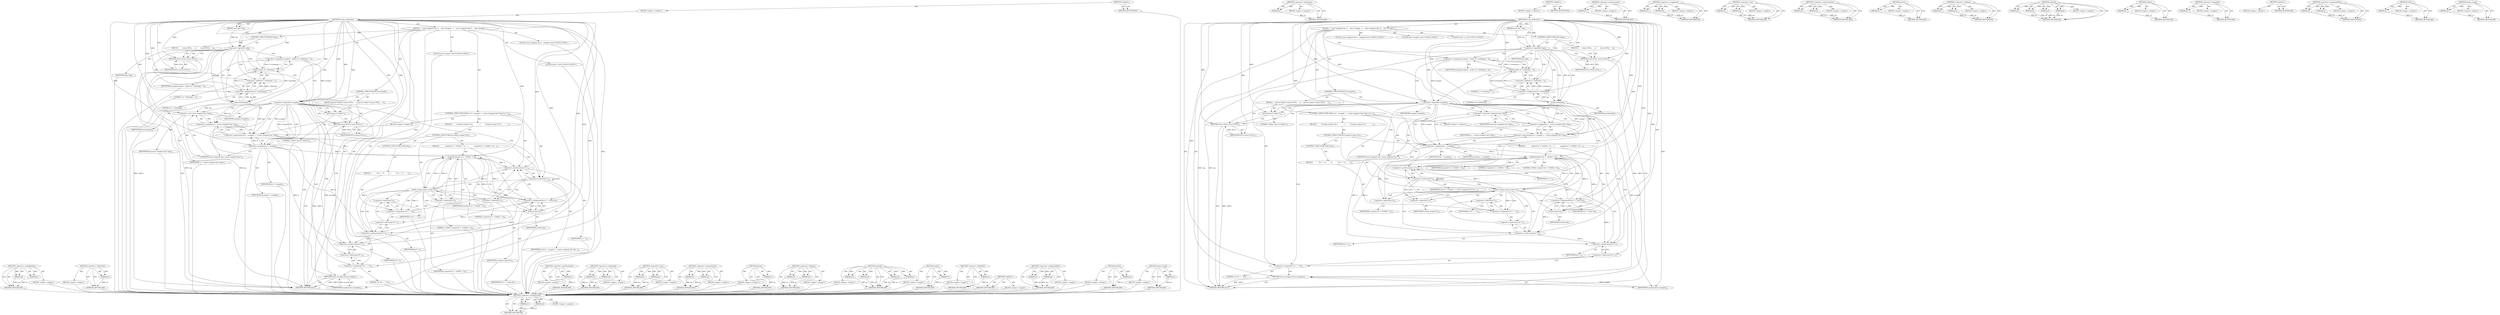 digraph "needs_escape" {
vulnerable_126 [label=<(METHOD,&lt;operator&gt;.multiplication)>];
vulnerable_127 [label=<(PARAM,p1)>];
vulnerable_128 [label=<(PARAM,p2)>];
vulnerable_129 [label=<(BLOCK,&lt;empty&gt;,&lt;empty&gt;)>];
vulnerable_130 [label=<(METHOD_RETURN,ANY)>];
vulnerable_149 [label=<(METHOD,&lt;operator&gt;.indirection)>];
vulnerable_150 [label=<(PARAM,p1)>];
vulnerable_151 [label=<(BLOCK,&lt;empty&gt;,&lt;empty&gt;)>];
vulnerable_152 [label=<(METHOD_RETURN,ANY)>];
vulnerable_6 [label=<(METHOD,&lt;global&gt;)<SUB>1</SUB>>];
vulnerable_7 [label=<(BLOCK,&lt;empty&gt;,&lt;empty&gt;)<SUB>1</SUB>>];
vulnerable_8 [label=<(METHOD,escape_pathname)<SUB>1</SUB>>];
vulnerable_9 [label=<(PARAM,const char *inp)<SUB>1</SUB>>];
vulnerable_10 [label=<(BLOCK,{
    const unsigned char *s;
    char *escaped...,{
    const unsigned char *s;
    char *escaped...)<SUB>2</SUB>>];
vulnerable_11 [label="<(LOCAL,const unsigned char* s: unsigned char*)<SUB>3</SUB>>"];
vulnerable_12 [label="<(LOCAL,char* escaped: char*)<SUB>4</SUB>>"];
vulnerable_13 [label="<(LOCAL,char* d: char*)<SUB>4</SUB>>"];
vulnerable_14 [label=<(CONTROL_STRUCTURE,IF,if (!inp))<SUB>6</SUB>>];
vulnerable_15 [label=<(&lt;operator&gt;.logicalNot,!inp)<SUB>6</SUB>>];
vulnerable_16 [label=<(IDENTIFIER,inp,!inp)<SUB>6</SUB>>];
vulnerable_17 [label=<(BLOCK,{
        return NULL;
     },{
        return NULL;
     })<SUB>6</SUB>>];
vulnerable_18 [label=<(RETURN,return NULL;,return NULL;)<SUB>7</SUB>>];
vulnerable_19 [label=<(IDENTIFIER,NULL,return NULL;)<SUB>7</SUB>>];
vulnerable_20 [label=<(&lt;operator&gt;.assignment,escaped = malloc (4 * strlen(inp) + 1))<SUB>9</SUB>>];
vulnerable_21 [label=<(IDENTIFIER,escaped,escaped = malloc (4 * strlen(inp) + 1))<SUB>9</SUB>>];
vulnerable_22 [label=<(malloc,malloc (4 * strlen(inp) + 1))<SUB>9</SUB>>];
vulnerable_23 [label=<(&lt;operator&gt;.addition,4 * strlen(inp) + 1)<SUB>9</SUB>>];
vulnerable_24 [label=<(&lt;operator&gt;.multiplication,4 * strlen(inp))<SUB>9</SUB>>];
vulnerable_25 [label=<(LITERAL,4,4 * strlen(inp))<SUB>9</SUB>>];
vulnerable_26 [label=<(strlen,strlen(inp))<SUB>9</SUB>>];
vulnerable_27 [label=<(IDENTIFIER,inp,strlen(inp))<SUB>9</SUB>>];
vulnerable_28 [label=<(LITERAL,1,4 * strlen(inp) + 1)<SUB>9</SUB>>];
vulnerable_29 [label=<(CONTROL_STRUCTURE,IF,if (!escaped))<SUB>10</SUB>>];
vulnerable_30 [label=<(&lt;operator&gt;.logicalNot,!escaped)<SUB>10</SUB>>];
vulnerable_31 [label=<(IDENTIFIER,escaped,!escaped)<SUB>10</SUB>>];
vulnerable_32 [label=<(BLOCK,{
    	perror(&quot;malloc&quot;);
	return NULL;
     },{
    	perror(&quot;malloc&quot;);
	return NULL;
     })<SUB>10</SUB>>];
vulnerable_33 [label=<(perror,perror(&quot;malloc&quot;))<SUB>11</SUB>>];
vulnerable_34 [label=<(LITERAL,&quot;malloc&quot;,perror(&quot;malloc&quot;))<SUB>11</SUB>>];
vulnerable_35 [label=<(RETURN,return NULL;,return NULL;)<SUB>12</SUB>>];
vulnerable_36 [label=<(IDENTIFIER,NULL,return NULL;)<SUB>12</SUB>>];
vulnerable_37 [label=<(CONTROL_STRUCTURE,FOR,for (d = escaped, s = (const unsigned char *)inp;*s;s++))<SUB>14</SUB>>];
vulnerable_38 [label=<(BLOCK,&lt;empty&gt;,&lt;empty&gt;)<SUB>14</SUB>>];
vulnerable_39 [label=<(&lt;operator&gt;.expressionList,d = escaped, s = (const unsigned char *)inp)<SUB>14</SUB>>];
vulnerable_40 [label=<(&lt;operator&gt;.assignment,d = escaped)<SUB>14</SUB>>];
vulnerable_41 [label=<(IDENTIFIER,d,d = escaped)<SUB>14</SUB>>];
vulnerable_42 [label=<(IDENTIFIER,escaped,d = escaped)<SUB>14</SUB>>];
vulnerable_43 [label=<(&lt;operator&gt;.assignment,s = (const unsigned char *)inp)<SUB>14</SUB>>];
vulnerable_44 [label=<(IDENTIFIER,s,s = (const unsigned char *)inp)<SUB>14</SUB>>];
vulnerable_45 [label=<(&lt;operator&gt;.cast,(const unsigned char *)inp)<SUB>14</SUB>>];
vulnerable_46 [label=<(UNKNOWN,const unsigned char *,const unsigned char *)<SUB>14</SUB>>];
vulnerable_47 [label=<(IDENTIFIER,inp,(const unsigned char *)inp)<SUB>14</SUB>>];
vulnerable_48 [label=<(&lt;operator&gt;.indirection,*s)<SUB>14</SUB>>];
vulnerable_49 [label=<(IDENTIFIER,s,for (d = escaped, s = (const unsigned char *)in...)<SUB>14</SUB>>];
vulnerable_50 [label=<(&lt;operator&gt;.postIncrement,s++)<SUB>14</SUB>>];
vulnerable_51 [label=<(IDENTIFIER,s,s++)<SUB>14</SUB>>];
vulnerable_52 [label=<(BLOCK,{
         if (needs_escape (*s)) {
           ...,{
         if (needs_escape (*s)) {
           ...)<SUB>14</SUB>>];
vulnerable_53 [label=<(CONTROL_STRUCTURE,IF,if (needs_escape (*s)))<SUB>15</SUB>>];
vulnerable_54 [label=<(needs_escape,needs_escape (*s))<SUB>15</SUB>>];
vulnerable_55 [label=<(&lt;operator&gt;.indirection,*s)<SUB>15</SUB>>];
vulnerable_56 [label=<(IDENTIFIER,s,needs_escape (*s))<SUB>15</SUB>>];
vulnerable_57 [label=<(BLOCK,{
            snprintf (d, 5, &quot;\\x%02x&quot;, *s);
 ...,{
            snprintf (d, 5, &quot;\\x%02x&quot;, *s);
 ...)<SUB>15</SUB>>];
vulnerable_58 [label=<(snprintf,snprintf (d, 5, &quot;\\x%02x&quot;, *s))<SUB>16</SUB>>];
vulnerable_59 [label=<(IDENTIFIER,d,snprintf (d, 5, &quot;\\x%02x&quot;, *s))<SUB>16</SUB>>];
vulnerable_60 [label=<(LITERAL,5,snprintf (d, 5, &quot;\\x%02x&quot;, *s))<SUB>16</SUB>>];
vulnerable_61 [label=<(LITERAL,&quot;\\x%02x&quot;,snprintf (d, 5, &quot;\\x%02x&quot;, *s))<SUB>16</SUB>>];
vulnerable_62 [label=<(&lt;operator&gt;.indirection,*s)<SUB>16</SUB>>];
vulnerable_63 [label=<(IDENTIFIER,s,snprintf (d, 5, &quot;\\x%02x&quot;, *s))<SUB>16</SUB>>];
vulnerable_64 [label=<(&lt;operator&gt;.assignmentPlus,d += strlen (d))<SUB>17</SUB>>];
vulnerable_65 [label=<(IDENTIFIER,d,d += strlen (d))<SUB>17</SUB>>];
vulnerable_66 [label=<(strlen,strlen (d))<SUB>17</SUB>>];
vulnerable_67 [label=<(IDENTIFIER,d,strlen (d))<SUB>17</SUB>>];
vulnerable_68 [label=<(CONTROL_STRUCTURE,ELSE,else)<SUB>18</SUB>>];
vulnerable_69 [label=<(BLOCK,{
            *d++ = *s;
        },{
            *d++ = *s;
        })<SUB>18</SUB>>];
vulnerable_70 [label=<(&lt;operator&gt;.assignment,*d++ = *s)<SUB>19</SUB>>];
vulnerable_71 [label=<(&lt;operator&gt;.indirection,*d++)<SUB>19</SUB>>];
vulnerable_72 [label=<(&lt;operator&gt;.postIncrement,d++)<SUB>19</SUB>>];
vulnerable_73 [label=<(IDENTIFIER,d,d++)<SUB>19</SUB>>];
vulnerable_74 [label=<(&lt;operator&gt;.indirection,*s)<SUB>19</SUB>>];
vulnerable_75 [label=<(IDENTIFIER,s,*d++ = *s)<SUB>19</SUB>>];
vulnerable_76 [label=<(&lt;operator&gt;.assignment,*d++ = '\0')<SUB>22</SUB>>];
vulnerable_77 [label=<(&lt;operator&gt;.indirection,*d++)<SUB>22</SUB>>];
vulnerable_78 [label=<(&lt;operator&gt;.postIncrement,d++)<SUB>22</SUB>>];
vulnerable_79 [label=<(IDENTIFIER,d,d++)<SUB>22</SUB>>];
vulnerable_80 [label=<(LITERAL,'\0',*d++ = '\0')<SUB>22</SUB>>];
vulnerable_81 [label=<(RETURN,return escaped;,return escaped;)<SUB>23</SUB>>];
vulnerable_82 [label=<(IDENTIFIER,escaped,return escaped;)<SUB>23</SUB>>];
vulnerable_83 [label=<(METHOD_RETURN,char*)<SUB>1</SUB>>];
vulnerable_85 [label=<(METHOD_RETURN,ANY)<SUB>1</SUB>>];
vulnerable_153 [label=<(METHOD,&lt;operator&gt;.postIncrement)>];
vulnerable_154 [label=<(PARAM,p1)>];
vulnerable_155 [label=<(BLOCK,&lt;empty&gt;,&lt;empty&gt;)>];
vulnerable_156 [label=<(METHOD_RETURN,ANY)>];
vulnerable_112 [label=<(METHOD,&lt;operator&gt;.assignment)>];
vulnerable_113 [label=<(PARAM,p1)>];
vulnerable_114 [label=<(PARAM,p2)>];
vulnerable_115 [label=<(BLOCK,&lt;empty&gt;,&lt;empty&gt;)>];
vulnerable_116 [label=<(METHOD_RETURN,ANY)>];
vulnerable_144 [label=<(METHOD,&lt;operator&gt;.cast)>];
vulnerable_145 [label=<(PARAM,p1)>];
vulnerable_146 [label=<(PARAM,p2)>];
vulnerable_147 [label=<(BLOCK,&lt;empty&gt;,&lt;empty&gt;)>];
vulnerable_148 [label=<(METHOD_RETURN,ANY)>];
vulnerable_139 [label=<(METHOD,&lt;operator&gt;.expressionList)>];
vulnerable_140 [label=<(PARAM,p1)>];
vulnerable_141 [label=<(PARAM,p2)>];
vulnerable_142 [label=<(BLOCK,&lt;empty&gt;,&lt;empty&gt;)>];
vulnerable_143 [label=<(METHOD_RETURN,ANY)>];
vulnerable_135 [label=<(METHOD,perror)>];
vulnerable_136 [label=<(PARAM,p1)>];
vulnerable_137 [label=<(BLOCK,&lt;empty&gt;,&lt;empty&gt;)>];
vulnerable_138 [label=<(METHOD_RETURN,ANY)>];
vulnerable_121 [label=<(METHOD,&lt;operator&gt;.addition)>];
vulnerable_122 [label=<(PARAM,p1)>];
vulnerable_123 [label=<(PARAM,p2)>];
vulnerable_124 [label=<(BLOCK,&lt;empty&gt;,&lt;empty&gt;)>];
vulnerable_125 [label=<(METHOD_RETURN,ANY)>];
vulnerable_161 [label=<(METHOD,snprintf)>];
vulnerable_162 [label=<(PARAM,p1)>];
vulnerable_163 [label=<(PARAM,p2)>];
vulnerable_164 [label=<(PARAM,p3)>];
vulnerable_165 [label=<(PARAM,p4)>];
vulnerable_166 [label=<(BLOCK,&lt;empty&gt;,&lt;empty&gt;)>];
vulnerable_167 [label=<(METHOD_RETURN,ANY)>];
vulnerable_117 [label=<(METHOD,malloc)>];
vulnerable_118 [label=<(PARAM,p1)>];
vulnerable_119 [label=<(BLOCK,&lt;empty&gt;,&lt;empty&gt;)>];
vulnerable_120 [label=<(METHOD_RETURN,ANY)>];
vulnerable_108 [label=<(METHOD,&lt;operator&gt;.logicalNot)>];
vulnerable_109 [label=<(PARAM,p1)>];
vulnerable_110 [label=<(BLOCK,&lt;empty&gt;,&lt;empty&gt;)>];
vulnerable_111 [label=<(METHOD_RETURN,ANY)>];
vulnerable_102 [label=<(METHOD,&lt;global&gt;)<SUB>1</SUB>>];
vulnerable_103 [label=<(BLOCK,&lt;empty&gt;,&lt;empty&gt;)>];
vulnerable_104 [label=<(METHOD_RETURN,ANY)>];
vulnerable_168 [label=<(METHOD,&lt;operator&gt;.assignmentPlus)>];
vulnerable_169 [label=<(PARAM,p1)>];
vulnerable_170 [label=<(PARAM,p2)>];
vulnerable_171 [label=<(BLOCK,&lt;empty&gt;,&lt;empty&gt;)>];
vulnerable_172 [label=<(METHOD_RETURN,ANY)>];
vulnerable_131 [label=<(METHOD,strlen)>];
vulnerable_132 [label=<(PARAM,p1)>];
vulnerable_133 [label=<(BLOCK,&lt;empty&gt;,&lt;empty&gt;)>];
vulnerable_134 [label=<(METHOD_RETURN,ANY)>];
vulnerable_157 [label=<(METHOD,needs_escape)>];
vulnerable_158 [label=<(PARAM,p1)>];
vulnerable_159 [label=<(BLOCK,&lt;empty&gt;,&lt;empty&gt;)>];
vulnerable_160 [label=<(METHOD_RETURN,ANY)>];
fixed_126 [label=<(METHOD,&lt;operator&gt;.multiplication)>];
fixed_127 [label=<(PARAM,p1)>];
fixed_128 [label=<(PARAM,p2)>];
fixed_129 [label=<(BLOCK,&lt;empty&gt;,&lt;empty&gt;)>];
fixed_130 [label=<(METHOD_RETURN,ANY)>];
fixed_149 [label=<(METHOD,&lt;operator&gt;.indirection)>];
fixed_150 [label=<(PARAM,p1)>];
fixed_151 [label=<(BLOCK,&lt;empty&gt;,&lt;empty&gt;)>];
fixed_152 [label=<(METHOD_RETURN,ANY)>];
fixed_6 [label=<(METHOD,&lt;global&gt;)<SUB>1</SUB>>];
fixed_7 [label=<(BLOCK,&lt;empty&gt;,&lt;empty&gt;)<SUB>1</SUB>>];
fixed_8 [label=<(METHOD,escape_pathname)<SUB>1</SUB>>];
fixed_9 [label=<(PARAM,const char *inp)<SUB>1</SUB>>];
fixed_10 [label=<(BLOCK,{
    const unsigned char *s;
    char *escaped...,{
    const unsigned char *s;
    char *escaped...)<SUB>2</SUB>>];
fixed_11 [label="<(LOCAL,const unsigned char* s: unsigned char*)<SUB>3</SUB>>"];
fixed_12 [label="<(LOCAL,char* escaped: char*)<SUB>4</SUB>>"];
fixed_13 [label="<(LOCAL,char* d: char*)<SUB>4</SUB>>"];
fixed_14 [label=<(CONTROL_STRUCTURE,IF,if (!inp))<SUB>6</SUB>>];
fixed_15 [label=<(&lt;operator&gt;.logicalNot,!inp)<SUB>6</SUB>>];
fixed_16 [label=<(IDENTIFIER,inp,!inp)<SUB>6</SUB>>];
fixed_17 [label=<(BLOCK,{
        return NULL;
     },{
        return NULL;
     })<SUB>6</SUB>>];
fixed_18 [label=<(RETURN,return NULL;,return NULL;)<SUB>7</SUB>>];
fixed_19 [label=<(IDENTIFIER,NULL,return NULL;)<SUB>7</SUB>>];
fixed_20 [label=<(&lt;operator&gt;.assignment,escaped = malloc (4 * strlen(inp) + 1))<SUB>9</SUB>>];
fixed_21 [label=<(IDENTIFIER,escaped,escaped = malloc (4 * strlen(inp) + 1))<SUB>9</SUB>>];
fixed_22 [label=<(malloc,malloc (4 * strlen(inp) + 1))<SUB>9</SUB>>];
fixed_23 [label=<(&lt;operator&gt;.addition,4 * strlen(inp) + 1)<SUB>9</SUB>>];
fixed_24 [label=<(&lt;operator&gt;.multiplication,4 * strlen(inp))<SUB>9</SUB>>];
fixed_25 [label=<(LITERAL,4,4 * strlen(inp))<SUB>9</SUB>>];
fixed_26 [label=<(strlen,strlen(inp))<SUB>9</SUB>>];
fixed_27 [label=<(IDENTIFIER,inp,strlen(inp))<SUB>9</SUB>>];
fixed_28 [label=<(LITERAL,1,4 * strlen(inp) + 1)<SUB>9</SUB>>];
fixed_29 [label=<(CONTROL_STRUCTURE,IF,if (!escaped))<SUB>10</SUB>>];
fixed_30 [label=<(&lt;operator&gt;.logicalNot,!escaped)<SUB>10</SUB>>];
fixed_31 [label=<(IDENTIFIER,escaped,!escaped)<SUB>10</SUB>>];
fixed_32 [label=<(BLOCK,{
		perror(&quot;malloc&quot;);
		return NULL;
     },{
		perror(&quot;malloc&quot;);
		return NULL;
     })<SUB>10</SUB>>];
fixed_33 [label=<(perror,perror(&quot;malloc&quot;))<SUB>11</SUB>>];
fixed_34 [label=<(LITERAL,&quot;malloc&quot;,perror(&quot;malloc&quot;))<SUB>11</SUB>>];
fixed_35 [label=<(RETURN,return NULL;,return NULL;)<SUB>12</SUB>>];
fixed_36 [label=<(IDENTIFIER,NULL,return NULL;)<SUB>12</SUB>>];
fixed_37 [label=<(CONTROL_STRUCTURE,FOR,for (d = escaped, s = (const unsigned char *)inp;*s;s++))<SUB>14</SUB>>];
fixed_38 [label=<(BLOCK,&lt;empty&gt;,&lt;empty&gt;)<SUB>14</SUB>>];
fixed_39 [label=<(&lt;operator&gt;.expressionList,d = escaped, s = (const unsigned char *)inp)<SUB>14</SUB>>];
fixed_40 [label=<(&lt;operator&gt;.assignment,d = escaped)<SUB>14</SUB>>];
fixed_41 [label=<(IDENTIFIER,d,d = escaped)<SUB>14</SUB>>];
fixed_42 [label=<(IDENTIFIER,escaped,d = escaped)<SUB>14</SUB>>];
fixed_43 [label=<(&lt;operator&gt;.assignment,s = (const unsigned char *)inp)<SUB>14</SUB>>];
fixed_44 [label=<(IDENTIFIER,s,s = (const unsigned char *)inp)<SUB>14</SUB>>];
fixed_45 [label=<(&lt;operator&gt;.cast,(const unsigned char *)inp)<SUB>14</SUB>>];
fixed_46 [label=<(UNKNOWN,const unsigned char *,const unsigned char *)<SUB>14</SUB>>];
fixed_47 [label=<(IDENTIFIER,inp,(const unsigned char *)inp)<SUB>14</SUB>>];
fixed_48 [label=<(&lt;operator&gt;.indirection,*s)<SUB>14</SUB>>];
fixed_49 [label=<(IDENTIFIER,s,for (d = escaped, s = (const unsigned char *)in...)<SUB>14</SUB>>];
fixed_50 [label=<(&lt;operator&gt;.postIncrement,s++)<SUB>14</SUB>>];
fixed_51 [label=<(IDENTIFIER,s,s++)<SUB>14</SUB>>];
fixed_52 [label=<(BLOCK,{
         if (needs_escape (*s)) {
           ...,{
         if (needs_escape (*s)) {
           ...)<SUB>14</SUB>>];
fixed_53 [label=<(CONTROL_STRUCTURE,IF,if (needs_escape (*s)))<SUB>15</SUB>>];
fixed_54 [label=<(needs_escape,needs_escape (*s))<SUB>15</SUB>>];
fixed_55 [label=<(&lt;operator&gt;.indirection,*s)<SUB>15</SUB>>];
fixed_56 [label=<(IDENTIFIER,s,needs_escape (*s))<SUB>15</SUB>>];
fixed_57 [label=<(BLOCK,{
            snprintf (d, 5, &quot;\\x%02x&quot;, *s);
 ...,{
            snprintf (d, 5, &quot;\\x%02x&quot;, *s);
 ...)<SUB>15</SUB>>];
fixed_58 [label=<(snprintf,snprintf (d, 5, &quot;\\x%02x&quot;, *s))<SUB>16</SUB>>];
fixed_59 [label=<(IDENTIFIER,d,snprintf (d, 5, &quot;\\x%02x&quot;, *s))<SUB>16</SUB>>];
fixed_60 [label=<(LITERAL,5,snprintf (d, 5, &quot;\\x%02x&quot;, *s))<SUB>16</SUB>>];
fixed_61 [label=<(LITERAL,&quot;\\x%02x&quot;,snprintf (d, 5, &quot;\\x%02x&quot;, *s))<SUB>16</SUB>>];
fixed_62 [label=<(&lt;operator&gt;.indirection,*s)<SUB>16</SUB>>];
fixed_63 [label=<(IDENTIFIER,s,snprintf (d, 5, &quot;\\x%02x&quot;, *s))<SUB>16</SUB>>];
fixed_64 [label=<(&lt;operator&gt;.assignmentPlus,d += strlen (d))<SUB>17</SUB>>];
fixed_65 [label=<(IDENTIFIER,d,d += strlen (d))<SUB>17</SUB>>];
fixed_66 [label=<(strlen,strlen (d))<SUB>17</SUB>>];
fixed_67 [label=<(IDENTIFIER,d,strlen (d))<SUB>17</SUB>>];
fixed_68 [label=<(CONTROL_STRUCTURE,ELSE,else)<SUB>18</SUB>>];
fixed_69 [label=<(BLOCK,{
            *d++ = *s;
        },{
            *d++ = *s;
        })<SUB>18</SUB>>];
fixed_70 [label=<(&lt;operator&gt;.assignment,*d++ = *s)<SUB>19</SUB>>];
fixed_71 [label=<(&lt;operator&gt;.indirection,*d++)<SUB>19</SUB>>];
fixed_72 [label=<(&lt;operator&gt;.postIncrement,d++)<SUB>19</SUB>>];
fixed_73 [label=<(IDENTIFIER,d,d++)<SUB>19</SUB>>];
fixed_74 [label=<(&lt;operator&gt;.indirection,*s)<SUB>19</SUB>>];
fixed_75 [label=<(IDENTIFIER,s,*d++ = *s)<SUB>19</SUB>>];
fixed_76 [label=<(&lt;operator&gt;.assignment,*d++ = '\0')<SUB>22</SUB>>];
fixed_77 [label=<(&lt;operator&gt;.indirection,*d++)<SUB>22</SUB>>];
fixed_78 [label=<(&lt;operator&gt;.postIncrement,d++)<SUB>22</SUB>>];
fixed_79 [label=<(IDENTIFIER,d,d++)<SUB>22</SUB>>];
fixed_80 [label=<(LITERAL,'\0',*d++ = '\0')<SUB>22</SUB>>];
fixed_81 [label=<(RETURN,return escaped;,return escaped;)<SUB>23</SUB>>];
fixed_82 [label=<(IDENTIFIER,escaped,return escaped;)<SUB>23</SUB>>];
fixed_83 [label=<(METHOD_RETURN,char*)<SUB>1</SUB>>];
fixed_85 [label=<(METHOD_RETURN,ANY)<SUB>1</SUB>>];
fixed_153 [label=<(METHOD,&lt;operator&gt;.postIncrement)>];
fixed_154 [label=<(PARAM,p1)>];
fixed_155 [label=<(BLOCK,&lt;empty&gt;,&lt;empty&gt;)>];
fixed_156 [label=<(METHOD_RETURN,ANY)>];
fixed_112 [label=<(METHOD,&lt;operator&gt;.assignment)>];
fixed_113 [label=<(PARAM,p1)>];
fixed_114 [label=<(PARAM,p2)>];
fixed_115 [label=<(BLOCK,&lt;empty&gt;,&lt;empty&gt;)>];
fixed_116 [label=<(METHOD_RETURN,ANY)>];
fixed_144 [label=<(METHOD,&lt;operator&gt;.cast)>];
fixed_145 [label=<(PARAM,p1)>];
fixed_146 [label=<(PARAM,p2)>];
fixed_147 [label=<(BLOCK,&lt;empty&gt;,&lt;empty&gt;)>];
fixed_148 [label=<(METHOD_RETURN,ANY)>];
fixed_139 [label=<(METHOD,&lt;operator&gt;.expressionList)>];
fixed_140 [label=<(PARAM,p1)>];
fixed_141 [label=<(PARAM,p2)>];
fixed_142 [label=<(BLOCK,&lt;empty&gt;,&lt;empty&gt;)>];
fixed_143 [label=<(METHOD_RETURN,ANY)>];
fixed_135 [label=<(METHOD,perror)>];
fixed_136 [label=<(PARAM,p1)>];
fixed_137 [label=<(BLOCK,&lt;empty&gt;,&lt;empty&gt;)>];
fixed_138 [label=<(METHOD_RETURN,ANY)>];
fixed_121 [label=<(METHOD,&lt;operator&gt;.addition)>];
fixed_122 [label=<(PARAM,p1)>];
fixed_123 [label=<(PARAM,p2)>];
fixed_124 [label=<(BLOCK,&lt;empty&gt;,&lt;empty&gt;)>];
fixed_125 [label=<(METHOD_RETURN,ANY)>];
fixed_161 [label=<(METHOD,snprintf)>];
fixed_162 [label=<(PARAM,p1)>];
fixed_163 [label=<(PARAM,p2)>];
fixed_164 [label=<(PARAM,p3)>];
fixed_165 [label=<(PARAM,p4)>];
fixed_166 [label=<(BLOCK,&lt;empty&gt;,&lt;empty&gt;)>];
fixed_167 [label=<(METHOD_RETURN,ANY)>];
fixed_117 [label=<(METHOD,malloc)>];
fixed_118 [label=<(PARAM,p1)>];
fixed_119 [label=<(BLOCK,&lt;empty&gt;,&lt;empty&gt;)>];
fixed_120 [label=<(METHOD_RETURN,ANY)>];
fixed_108 [label=<(METHOD,&lt;operator&gt;.logicalNot)>];
fixed_109 [label=<(PARAM,p1)>];
fixed_110 [label=<(BLOCK,&lt;empty&gt;,&lt;empty&gt;)>];
fixed_111 [label=<(METHOD_RETURN,ANY)>];
fixed_102 [label=<(METHOD,&lt;global&gt;)<SUB>1</SUB>>];
fixed_103 [label=<(BLOCK,&lt;empty&gt;,&lt;empty&gt;)>];
fixed_104 [label=<(METHOD_RETURN,ANY)>];
fixed_168 [label=<(METHOD,&lt;operator&gt;.assignmentPlus)>];
fixed_169 [label=<(PARAM,p1)>];
fixed_170 [label=<(PARAM,p2)>];
fixed_171 [label=<(BLOCK,&lt;empty&gt;,&lt;empty&gt;)>];
fixed_172 [label=<(METHOD_RETURN,ANY)>];
fixed_131 [label=<(METHOD,strlen)>];
fixed_132 [label=<(PARAM,p1)>];
fixed_133 [label=<(BLOCK,&lt;empty&gt;,&lt;empty&gt;)>];
fixed_134 [label=<(METHOD_RETURN,ANY)>];
fixed_157 [label=<(METHOD,needs_escape)>];
fixed_158 [label=<(PARAM,p1)>];
fixed_159 [label=<(BLOCK,&lt;empty&gt;,&lt;empty&gt;)>];
fixed_160 [label=<(METHOD_RETURN,ANY)>];
vulnerable_126 -> vulnerable_127  [key=0, label="AST: "];
vulnerable_126 -> vulnerable_127  [key=1, label="DDG: "];
vulnerable_126 -> vulnerable_129  [key=0, label="AST: "];
vulnerable_126 -> vulnerable_128  [key=0, label="AST: "];
vulnerable_126 -> vulnerable_128  [key=1, label="DDG: "];
vulnerable_126 -> vulnerable_130  [key=0, label="AST: "];
vulnerable_126 -> vulnerable_130  [key=1, label="CFG: "];
vulnerable_127 -> vulnerable_130  [key=0, label="DDG: p1"];
vulnerable_128 -> vulnerable_130  [key=0, label="DDG: p2"];
vulnerable_149 -> vulnerable_150  [key=0, label="AST: "];
vulnerable_149 -> vulnerable_150  [key=1, label="DDG: "];
vulnerable_149 -> vulnerable_151  [key=0, label="AST: "];
vulnerable_149 -> vulnerable_152  [key=0, label="AST: "];
vulnerable_149 -> vulnerable_152  [key=1, label="CFG: "];
vulnerable_150 -> vulnerable_152  [key=0, label="DDG: p1"];
vulnerable_6 -> vulnerable_7  [key=0, label="AST: "];
vulnerable_6 -> vulnerable_85  [key=0, label="AST: "];
vulnerable_6 -> vulnerable_85  [key=1, label="CFG: "];
vulnerable_7 -> vulnerable_8  [key=0, label="AST: "];
vulnerable_8 -> vulnerable_9  [key=0, label="AST: "];
vulnerable_8 -> vulnerable_9  [key=1, label="DDG: "];
vulnerable_8 -> vulnerable_10  [key=0, label="AST: "];
vulnerable_8 -> vulnerable_83  [key=0, label="AST: "];
vulnerable_8 -> vulnerable_15  [key=0, label="CFG: "];
vulnerable_8 -> vulnerable_15  [key=1, label="DDG: "];
vulnerable_8 -> vulnerable_76  [key=0, label="DDG: "];
vulnerable_8 -> vulnerable_82  [key=0, label="DDG: "];
vulnerable_8 -> vulnerable_18  [key=0, label="DDG: "];
vulnerable_8 -> vulnerable_22  [key=0, label="DDG: "];
vulnerable_8 -> vulnerable_30  [key=0, label="DDG: "];
vulnerable_8 -> vulnerable_35  [key=0, label="DDG: "];
vulnerable_8 -> vulnerable_50  [key=0, label="DDG: "];
vulnerable_8 -> vulnerable_19  [key=0, label="DDG: "];
vulnerable_8 -> vulnerable_23  [key=0, label="DDG: "];
vulnerable_8 -> vulnerable_33  [key=0, label="DDG: "];
vulnerable_8 -> vulnerable_36  [key=0, label="DDG: "];
vulnerable_8 -> vulnerable_39  [key=0, label="DDG: "];
vulnerable_8 -> vulnerable_78  [key=0, label="DDG: "];
vulnerable_8 -> vulnerable_24  [key=0, label="DDG: "];
vulnerable_8 -> vulnerable_40  [key=0, label="DDG: "];
vulnerable_8 -> vulnerable_43  [key=0, label="DDG: "];
vulnerable_8 -> vulnerable_26  [key=0, label="DDG: "];
vulnerable_8 -> vulnerable_45  [key=0, label="DDG: "];
vulnerable_8 -> vulnerable_58  [key=0, label="DDG: "];
vulnerable_8 -> vulnerable_64  [key=0, label="DDG: "];
vulnerable_8 -> vulnerable_66  [key=0, label="DDG: "];
vulnerable_8 -> vulnerable_72  [key=0, label="DDG: "];
vulnerable_9 -> vulnerable_15  [key=0, label="DDG: inp"];
vulnerable_10 -> vulnerable_11  [key=0, label="AST: "];
vulnerable_10 -> vulnerable_12  [key=0, label="AST: "];
vulnerable_10 -> vulnerable_13  [key=0, label="AST: "];
vulnerable_10 -> vulnerable_14  [key=0, label="AST: "];
vulnerable_10 -> vulnerable_20  [key=0, label="AST: "];
vulnerable_10 -> vulnerable_29  [key=0, label="AST: "];
vulnerable_10 -> vulnerable_37  [key=0, label="AST: "];
vulnerable_10 -> vulnerable_76  [key=0, label="AST: "];
vulnerable_10 -> vulnerable_81  [key=0, label="AST: "];
vulnerable_14 -> vulnerable_15  [key=0, label="AST: "];
vulnerable_14 -> vulnerable_17  [key=0, label="AST: "];
vulnerable_15 -> vulnerable_16  [key=0, label="AST: "];
vulnerable_15 -> vulnerable_18  [key=0, label="CFG: "];
vulnerable_15 -> vulnerable_18  [key=1, label="CDG: "];
vulnerable_15 -> vulnerable_26  [key=0, label="CFG: "];
vulnerable_15 -> vulnerable_26  [key=1, label="DDG: inp"];
vulnerable_15 -> vulnerable_26  [key=2, label="CDG: "];
vulnerable_15 -> vulnerable_83  [key=0, label="DDG: inp"];
vulnerable_15 -> vulnerable_83  [key=1, label="DDG: !inp"];
vulnerable_15 -> vulnerable_30  [key=0, label="CDG: "];
vulnerable_15 -> vulnerable_20  [key=0, label="CDG: "];
vulnerable_15 -> vulnerable_22  [key=0, label="CDG: "];
vulnerable_15 -> vulnerable_24  [key=0, label="CDG: "];
vulnerable_15 -> vulnerable_23  [key=0, label="CDG: "];
vulnerable_17 -> vulnerable_18  [key=0, label="AST: "];
vulnerable_18 -> vulnerable_19  [key=0, label="AST: "];
vulnerable_18 -> vulnerable_83  [key=0, label="CFG: "];
vulnerable_18 -> vulnerable_83  [key=1, label="DDG: &lt;RET&gt;"];
vulnerable_19 -> vulnerable_18  [key=0, label="DDG: NULL"];
vulnerable_20 -> vulnerable_21  [key=0, label="AST: "];
vulnerable_20 -> vulnerable_22  [key=0, label="AST: "];
vulnerable_20 -> vulnerable_30  [key=0, label="CFG: "];
vulnerable_20 -> vulnerable_30  [key=1, label="DDG: escaped"];
vulnerable_22 -> vulnerable_23  [key=0, label="AST: "];
vulnerable_22 -> vulnerable_20  [key=0, label="CFG: "];
vulnerable_22 -> vulnerable_20  [key=1, label="DDG: 4 * strlen(inp) + 1"];
vulnerable_23 -> vulnerable_24  [key=0, label="AST: "];
vulnerable_23 -> vulnerable_28  [key=0, label="AST: "];
vulnerable_23 -> vulnerable_22  [key=0, label="CFG: "];
vulnerable_24 -> vulnerable_25  [key=0, label="AST: "];
vulnerable_24 -> vulnerable_26  [key=0, label="AST: "];
vulnerable_24 -> vulnerable_23  [key=0, label="CFG: "];
vulnerable_24 -> vulnerable_23  [key=1, label="DDG: 4"];
vulnerable_24 -> vulnerable_23  [key=2, label="DDG: strlen(inp)"];
vulnerable_24 -> vulnerable_22  [key=0, label="DDG: 4"];
vulnerable_24 -> vulnerable_22  [key=1, label="DDG: strlen(inp)"];
vulnerable_26 -> vulnerable_27  [key=0, label="AST: "];
vulnerable_26 -> vulnerable_24  [key=0, label="CFG: "];
vulnerable_26 -> vulnerable_24  [key=1, label="DDG: inp"];
vulnerable_26 -> vulnerable_39  [key=0, label="DDG: inp"];
vulnerable_26 -> vulnerable_43  [key=0, label="DDG: inp"];
vulnerable_26 -> vulnerable_45  [key=0, label="DDG: inp"];
vulnerable_29 -> vulnerable_30  [key=0, label="AST: "];
vulnerable_29 -> vulnerable_32  [key=0, label="AST: "];
vulnerable_30 -> vulnerable_31  [key=0, label="AST: "];
vulnerable_30 -> vulnerable_33  [key=0, label="CFG: "];
vulnerable_30 -> vulnerable_33  [key=1, label="CDG: "];
vulnerable_30 -> vulnerable_40  [key=0, label="CFG: "];
vulnerable_30 -> vulnerable_40  [key=1, label="DDG: escaped"];
vulnerable_30 -> vulnerable_40  [key=2, label="CDG: "];
vulnerable_30 -> vulnerable_82  [key=0, label="DDG: escaped"];
vulnerable_30 -> vulnerable_39  [key=0, label="DDG: escaped"];
vulnerable_30 -> vulnerable_39  [key=1, label="CDG: "];
vulnerable_30 -> vulnerable_48  [key=0, label="CDG: "];
vulnerable_30 -> vulnerable_77  [key=0, label="CDG: "];
vulnerable_30 -> vulnerable_46  [key=0, label="CDG: "];
vulnerable_30 -> vulnerable_81  [key=0, label="CDG: "];
vulnerable_30 -> vulnerable_45  [key=0, label="CDG: "];
vulnerable_30 -> vulnerable_76  [key=0, label="CDG: "];
vulnerable_30 -> vulnerable_35  [key=0, label="CDG: "];
vulnerable_30 -> vulnerable_43  [key=0, label="CDG: "];
vulnerable_30 -> vulnerable_78  [key=0, label="CDG: "];
vulnerable_32 -> vulnerable_33  [key=0, label="AST: "];
vulnerable_32 -> vulnerable_35  [key=0, label="AST: "];
vulnerable_33 -> vulnerable_34  [key=0, label="AST: "];
vulnerable_33 -> vulnerable_35  [key=0, label="CFG: "];
vulnerable_35 -> vulnerable_36  [key=0, label="AST: "];
vulnerable_35 -> vulnerable_83  [key=0, label="CFG: "];
vulnerable_35 -> vulnerable_83  [key=1, label="DDG: &lt;RET&gt;"];
vulnerable_36 -> vulnerable_35  [key=0, label="DDG: NULL"];
vulnerable_37 -> vulnerable_38  [key=0, label="AST: "];
vulnerable_37 -> vulnerable_48  [key=0, label="AST: "];
vulnerable_37 -> vulnerable_50  [key=0, label="AST: "];
vulnerable_37 -> vulnerable_52  [key=0, label="AST: "];
vulnerable_38 -> vulnerable_39  [key=0, label="AST: "];
vulnerable_39 -> vulnerable_40  [key=0, label="AST: "];
vulnerable_39 -> vulnerable_43  [key=0, label="AST: "];
vulnerable_39 -> vulnerable_48  [key=0, label="CFG: "];
vulnerable_40 -> vulnerable_41  [key=0, label="AST: "];
vulnerable_40 -> vulnerable_42  [key=0, label="AST: "];
vulnerable_40 -> vulnerable_46  [key=0, label="CFG: "];
vulnerable_40 -> vulnerable_39  [key=0, label="DDG: d"];
vulnerable_40 -> vulnerable_78  [key=0, label="DDG: d"];
vulnerable_40 -> vulnerable_58  [key=0, label="DDG: d"];
vulnerable_40 -> vulnerable_72  [key=0, label="DDG: d"];
vulnerable_43 -> vulnerable_44  [key=0, label="AST: "];
vulnerable_43 -> vulnerable_45  [key=0, label="AST: "];
vulnerable_43 -> vulnerable_39  [key=0, label="CFG: "];
vulnerable_43 -> vulnerable_39  [key=1, label="DDG: s"];
vulnerable_43 -> vulnerable_50  [key=0, label="DDG: s"];
vulnerable_45 -> vulnerable_46  [key=0, label="AST: "];
vulnerable_45 -> vulnerable_47  [key=0, label="AST: "];
vulnerable_45 -> vulnerable_43  [key=0, label="CFG: "];
vulnerable_46 -> vulnerable_45  [key=0, label="CFG: "];
vulnerable_48 -> vulnerable_49  [key=0, label="AST: "];
vulnerable_48 -> vulnerable_55  [key=0, label="CFG: "];
vulnerable_48 -> vulnerable_55  [key=1, label="CDG: "];
vulnerable_48 -> vulnerable_78  [key=0, label="CFG: "];
vulnerable_48 -> vulnerable_48  [key=0, label="CDG: "];
vulnerable_48 -> vulnerable_50  [key=0, label="CDG: "];
vulnerable_48 -> vulnerable_54  [key=0, label="CDG: "];
vulnerable_50 -> vulnerable_51  [key=0, label="AST: "];
vulnerable_50 -> vulnerable_48  [key=0, label="CFG: "];
vulnerable_52 -> vulnerable_53  [key=0, label="AST: "];
vulnerable_53 -> vulnerable_54  [key=0, label="AST: "];
vulnerable_53 -> vulnerable_57  [key=0, label="AST: "];
vulnerable_53 -> vulnerable_68  [key=0, label="AST: "];
vulnerable_54 -> vulnerable_55  [key=0, label="AST: "];
vulnerable_54 -> vulnerable_62  [key=0, label="CFG: "];
vulnerable_54 -> vulnerable_62  [key=1, label="CDG: "];
vulnerable_54 -> vulnerable_72  [key=0, label="CFG: "];
vulnerable_54 -> vulnerable_72  [key=1, label="CDG: "];
vulnerable_54 -> vulnerable_50  [key=0, label="DDG: *s"];
vulnerable_54 -> vulnerable_58  [key=0, label="DDG: *s"];
vulnerable_54 -> vulnerable_58  [key=1, label="CDG: "];
vulnerable_54 -> vulnerable_70  [key=0, label="DDG: *s"];
vulnerable_54 -> vulnerable_70  [key=1, label="CDG: "];
vulnerable_54 -> vulnerable_64  [key=0, label="CDG: "];
vulnerable_54 -> vulnerable_66  [key=0, label="CDG: "];
vulnerable_54 -> vulnerable_74  [key=0, label="CDG: "];
vulnerable_54 -> vulnerable_71  [key=0, label="CDG: "];
vulnerable_55 -> vulnerable_56  [key=0, label="AST: "];
vulnerable_55 -> vulnerable_54  [key=0, label="CFG: "];
vulnerable_57 -> vulnerable_58  [key=0, label="AST: "];
vulnerable_57 -> vulnerable_64  [key=0, label="AST: "];
vulnerable_58 -> vulnerable_59  [key=0, label="AST: "];
vulnerable_58 -> vulnerable_60  [key=0, label="AST: "];
vulnerable_58 -> vulnerable_61  [key=0, label="AST: "];
vulnerable_58 -> vulnerable_62  [key=0, label="AST: "];
vulnerable_58 -> vulnerable_66  [key=0, label="CFG: "];
vulnerable_58 -> vulnerable_66  [key=1, label="DDG: d"];
vulnerable_58 -> vulnerable_50  [key=0, label="DDG: *s"];
vulnerable_58 -> vulnerable_54  [key=0, label="DDG: *s"];
vulnerable_62 -> vulnerable_63  [key=0, label="AST: "];
vulnerable_62 -> vulnerable_58  [key=0, label="CFG: "];
vulnerable_64 -> vulnerable_65  [key=0, label="AST: "];
vulnerable_64 -> vulnerable_66  [key=0, label="AST: "];
vulnerable_64 -> vulnerable_50  [key=0, label="CFG: "];
vulnerable_64 -> vulnerable_78  [key=0, label="DDG: d"];
vulnerable_64 -> vulnerable_58  [key=0, label="DDG: d"];
vulnerable_64 -> vulnerable_72  [key=0, label="DDG: d"];
vulnerable_66 -> vulnerable_67  [key=0, label="AST: "];
vulnerable_66 -> vulnerable_64  [key=0, label="CFG: "];
vulnerable_66 -> vulnerable_64  [key=1, label="DDG: d"];
vulnerable_68 -> vulnerable_69  [key=0, label="AST: "];
vulnerable_69 -> vulnerable_70  [key=0, label="AST: "];
vulnerable_70 -> vulnerable_71  [key=0, label="AST: "];
vulnerable_70 -> vulnerable_74  [key=0, label="AST: "];
vulnerable_70 -> vulnerable_50  [key=0, label="CFG: "];
vulnerable_71 -> vulnerable_72  [key=0, label="AST: "];
vulnerable_71 -> vulnerable_74  [key=0, label="CFG: "];
vulnerable_72 -> vulnerable_73  [key=0, label="AST: "];
vulnerable_72 -> vulnerable_71  [key=0, label="CFG: "];
vulnerable_72 -> vulnerable_78  [key=0, label="DDG: d"];
vulnerable_72 -> vulnerable_58  [key=0, label="DDG: d"];
vulnerable_74 -> vulnerable_75  [key=0, label="AST: "];
vulnerable_74 -> vulnerable_70  [key=0, label="CFG: "];
vulnerable_76 -> vulnerable_77  [key=0, label="AST: "];
vulnerable_76 -> vulnerable_80  [key=0, label="AST: "];
vulnerable_76 -> vulnerable_81  [key=0, label="CFG: "];
vulnerable_77 -> vulnerable_78  [key=0, label="AST: "];
vulnerable_77 -> vulnerable_76  [key=0, label="CFG: "];
vulnerable_78 -> vulnerable_79  [key=0, label="AST: "];
vulnerable_78 -> vulnerable_77  [key=0, label="CFG: "];
vulnerable_81 -> vulnerable_82  [key=0, label="AST: "];
vulnerable_81 -> vulnerable_83  [key=0, label="CFG: "];
vulnerable_81 -> vulnerable_83  [key=1, label="DDG: &lt;RET&gt;"];
vulnerable_82 -> vulnerable_81  [key=0, label="DDG: escaped"];
vulnerable_153 -> vulnerable_154  [key=0, label="AST: "];
vulnerable_153 -> vulnerable_154  [key=1, label="DDG: "];
vulnerable_153 -> vulnerable_155  [key=0, label="AST: "];
vulnerable_153 -> vulnerable_156  [key=0, label="AST: "];
vulnerable_153 -> vulnerable_156  [key=1, label="CFG: "];
vulnerable_154 -> vulnerable_156  [key=0, label="DDG: p1"];
vulnerable_112 -> vulnerable_113  [key=0, label="AST: "];
vulnerable_112 -> vulnerable_113  [key=1, label="DDG: "];
vulnerable_112 -> vulnerable_115  [key=0, label="AST: "];
vulnerable_112 -> vulnerable_114  [key=0, label="AST: "];
vulnerable_112 -> vulnerable_114  [key=1, label="DDG: "];
vulnerable_112 -> vulnerable_116  [key=0, label="AST: "];
vulnerable_112 -> vulnerable_116  [key=1, label="CFG: "];
vulnerable_113 -> vulnerable_116  [key=0, label="DDG: p1"];
vulnerable_114 -> vulnerable_116  [key=0, label="DDG: p2"];
vulnerable_144 -> vulnerable_145  [key=0, label="AST: "];
vulnerable_144 -> vulnerable_145  [key=1, label="DDG: "];
vulnerable_144 -> vulnerable_147  [key=0, label="AST: "];
vulnerable_144 -> vulnerable_146  [key=0, label="AST: "];
vulnerable_144 -> vulnerable_146  [key=1, label="DDG: "];
vulnerable_144 -> vulnerable_148  [key=0, label="AST: "];
vulnerable_144 -> vulnerable_148  [key=1, label="CFG: "];
vulnerable_145 -> vulnerable_148  [key=0, label="DDG: p1"];
vulnerable_146 -> vulnerable_148  [key=0, label="DDG: p2"];
vulnerable_139 -> vulnerable_140  [key=0, label="AST: "];
vulnerable_139 -> vulnerable_140  [key=1, label="DDG: "];
vulnerable_139 -> vulnerable_142  [key=0, label="AST: "];
vulnerable_139 -> vulnerable_141  [key=0, label="AST: "];
vulnerable_139 -> vulnerable_141  [key=1, label="DDG: "];
vulnerable_139 -> vulnerable_143  [key=0, label="AST: "];
vulnerable_139 -> vulnerable_143  [key=1, label="CFG: "];
vulnerable_140 -> vulnerable_143  [key=0, label="DDG: p1"];
vulnerable_141 -> vulnerable_143  [key=0, label="DDG: p2"];
vulnerable_135 -> vulnerable_136  [key=0, label="AST: "];
vulnerable_135 -> vulnerable_136  [key=1, label="DDG: "];
vulnerable_135 -> vulnerable_137  [key=0, label="AST: "];
vulnerable_135 -> vulnerable_138  [key=0, label="AST: "];
vulnerable_135 -> vulnerable_138  [key=1, label="CFG: "];
vulnerable_136 -> vulnerable_138  [key=0, label="DDG: p1"];
vulnerable_121 -> vulnerable_122  [key=0, label="AST: "];
vulnerable_121 -> vulnerable_122  [key=1, label="DDG: "];
vulnerable_121 -> vulnerable_124  [key=0, label="AST: "];
vulnerable_121 -> vulnerable_123  [key=0, label="AST: "];
vulnerable_121 -> vulnerable_123  [key=1, label="DDG: "];
vulnerable_121 -> vulnerable_125  [key=0, label="AST: "];
vulnerable_121 -> vulnerable_125  [key=1, label="CFG: "];
vulnerable_122 -> vulnerable_125  [key=0, label="DDG: p1"];
vulnerable_123 -> vulnerable_125  [key=0, label="DDG: p2"];
vulnerable_161 -> vulnerable_162  [key=0, label="AST: "];
vulnerable_161 -> vulnerable_162  [key=1, label="DDG: "];
vulnerable_161 -> vulnerable_166  [key=0, label="AST: "];
vulnerable_161 -> vulnerable_163  [key=0, label="AST: "];
vulnerable_161 -> vulnerable_163  [key=1, label="DDG: "];
vulnerable_161 -> vulnerable_167  [key=0, label="AST: "];
vulnerable_161 -> vulnerable_167  [key=1, label="CFG: "];
vulnerable_161 -> vulnerable_164  [key=0, label="AST: "];
vulnerable_161 -> vulnerable_164  [key=1, label="DDG: "];
vulnerable_161 -> vulnerable_165  [key=0, label="AST: "];
vulnerable_161 -> vulnerable_165  [key=1, label="DDG: "];
vulnerable_162 -> vulnerable_167  [key=0, label="DDG: p1"];
vulnerable_163 -> vulnerable_167  [key=0, label="DDG: p2"];
vulnerable_164 -> vulnerable_167  [key=0, label="DDG: p3"];
vulnerable_165 -> vulnerable_167  [key=0, label="DDG: p4"];
vulnerable_117 -> vulnerable_118  [key=0, label="AST: "];
vulnerable_117 -> vulnerable_118  [key=1, label="DDG: "];
vulnerable_117 -> vulnerable_119  [key=0, label="AST: "];
vulnerable_117 -> vulnerable_120  [key=0, label="AST: "];
vulnerable_117 -> vulnerable_120  [key=1, label="CFG: "];
vulnerable_118 -> vulnerable_120  [key=0, label="DDG: p1"];
vulnerable_108 -> vulnerable_109  [key=0, label="AST: "];
vulnerable_108 -> vulnerable_109  [key=1, label="DDG: "];
vulnerable_108 -> vulnerable_110  [key=0, label="AST: "];
vulnerable_108 -> vulnerable_111  [key=0, label="AST: "];
vulnerable_108 -> vulnerable_111  [key=1, label="CFG: "];
vulnerable_109 -> vulnerable_111  [key=0, label="DDG: p1"];
vulnerable_102 -> vulnerable_103  [key=0, label="AST: "];
vulnerable_102 -> vulnerable_104  [key=0, label="AST: "];
vulnerable_102 -> vulnerable_104  [key=1, label="CFG: "];
vulnerable_168 -> vulnerable_169  [key=0, label="AST: "];
vulnerable_168 -> vulnerable_169  [key=1, label="DDG: "];
vulnerable_168 -> vulnerable_171  [key=0, label="AST: "];
vulnerable_168 -> vulnerable_170  [key=0, label="AST: "];
vulnerable_168 -> vulnerable_170  [key=1, label="DDG: "];
vulnerable_168 -> vulnerable_172  [key=0, label="AST: "];
vulnerable_168 -> vulnerable_172  [key=1, label="CFG: "];
vulnerable_169 -> vulnerable_172  [key=0, label="DDG: p1"];
vulnerable_170 -> vulnerable_172  [key=0, label="DDG: p2"];
vulnerable_131 -> vulnerable_132  [key=0, label="AST: "];
vulnerable_131 -> vulnerable_132  [key=1, label="DDG: "];
vulnerable_131 -> vulnerable_133  [key=0, label="AST: "];
vulnerable_131 -> vulnerable_134  [key=0, label="AST: "];
vulnerable_131 -> vulnerable_134  [key=1, label="CFG: "];
vulnerable_132 -> vulnerable_134  [key=0, label="DDG: p1"];
vulnerable_157 -> vulnerable_158  [key=0, label="AST: "];
vulnerable_157 -> vulnerable_158  [key=1, label="DDG: "];
vulnerable_157 -> vulnerable_159  [key=0, label="AST: "];
vulnerable_157 -> vulnerable_160  [key=0, label="AST: "];
vulnerable_157 -> vulnerable_160  [key=1, label="CFG: "];
vulnerable_158 -> vulnerable_160  [key=0, label="DDG: p1"];
fixed_126 -> fixed_127  [key=0, label="AST: "];
fixed_126 -> fixed_127  [key=1, label="DDG: "];
fixed_126 -> fixed_129  [key=0, label="AST: "];
fixed_126 -> fixed_128  [key=0, label="AST: "];
fixed_126 -> fixed_128  [key=1, label="DDG: "];
fixed_126 -> fixed_130  [key=0, label="AST: "];
fixed_126 -> fixed_130  [key=1, label="CFG: "];
fixed_127 -> fixed_130  [key=0, label="DDG: p1"];
fixed_128 -> fixed_130  [key=0, label="DDG: p2"];
fixed_129 -> vulnerable_126  [key=0];
fixed_130 -> vulnerable_126  [key=0];
fixed_149 -> fixed_150  [key=0, label="AST: "];
fixed_149 -> fixed_150  [key=1, label="DDG: "];
fixed_149 -> fixed_151  [key=0, label="AST: "];
fixed_149 -> fixed_152  [key=0, label="AST: "];
fixed_149 -> fixed_152  [key=1, label="CFG: "];
fixed_150 -> fixed_152  [key=0, label="DDG: p1"];
fixed_151 -> vulnerable_126  [key=0];
fixed_152 -> vulnerable_126  [key=0];
fixed_6 -> fixed_7  [key=0, label="AST: "];
fixed_6 -> fixed_85  [key=0, label="AST: "];
fixed_6 -> fixed_85  [key=1, label="CFG: "];
fixed_7 -> fixed_8  [key=0, label="AST: "];
fixed_8 -> fixed_9  [key=0, label="AST: "];
fixed_8 -> fixed_9  [key=1, label="DDG: "];
fixed_8 -> fixed_10  [key=0, label="AST: "];
fixed_8 -> fixed_83  [key=0, label="AST: "];
fixed_8 -> fixed_15  [key=0, label="CFG: "];
fixed_8 -> fixed_15  [key=1, label="DDG: "];
fixed_8 -> fixed_76  [key=0, label="DDG: "];
fixed_8 -> fixed_82  [key=0, label="DDG: "];
fixed_8 -> fixed_18  [key=0, label="DDG: "];
fixed_8 -> fixed_22  [key=0, label="DDG: "];
fixed_8 -> fixed_30  [key=0, label="DDG: "];
fixed_8 -> fixed_35  [key=0, label="DDG: "];
fixed_8 -> fixed_50  [key=0, label="DDG: "];
fixed_8 -> fixed_19  [key=0, label="DDG: "];
fixed_8 -> fixed_23  [key=0, label="DDG: "];
fixed_8 -> fixed_33  [key=0, label="DDG: "];
fixed_8 -> fixed_36  [key=0, label="DDG: "];
fixed_8 -> fixed_39  [key=0, label="DDG: "];
fixed_8 -> fixed_78  [key=0, label="DDG: "];
fixed_8 -> fixed_24  [key=0, label="DDG: "];
fixed_8 -> fixed_40  [key=0, label="DDG: "];
fixed_8 -> fixed_43  [key=0, label="DDG: "];
fixed_8 -> fixed_26  [key=0, label="DDG: "];
fixed_8 -> fixed_45  [key=0, label="DDG: "];
fixed_8 -> fixed_58  [key=0, label="DDG: "];
fixed_8 -> fixed_64  [key=0, label="DDG: "];
fixed_8 -> fixed_66  [key=0, label="DDG: "];
fixed_8 -> fixed_72  [key=0, label="DDG: "];
fixed_9 -> fixed_15  [key=0, label="DDG: inp"];
fixed_10 -> fixed_11  [key=0, label="AST: "];
fixed_10 -> fixed_12  [key=0, label="AST: "];
fixed_10 -> fixed_13  [key=0, label="AST: "];
fixed_10 -> fixed_14  [key=0, label="AST: "];
fixed_10 -> fixed_20  [key=0, label="AST: "];
fixed_10 -> fixed_29  [key=0, label="AST: "];
fixed_10 -> fixed_37  [key=0, label="AST: "];
fixed_10 -> fixed_76  [key=0, label="AST: "];
fixed_10 -> fixed_81  [key=0, label="AST: "];
fixed_11 -> vulnerable_126  [key=0];
fixed_12 -> vulnerable_126  [key=0];
fixed_13 -> vulnerable_126  [key=0];
fixed_14 -> fixed_15  [key=0, label="AST: "];
fixed_14 -> fixed_17  [key=0, label="AST: "];
fixed_15 -> fixed_16  [key=0, label="AST: "];
fixed_15 -> fixed_18  [key=0, label="CFG: "];
fixed_15 -> fixed_18  [key=1, label="CDG: "];
fixed_15 -> fixed_26  [key=0, label="CFG: "];
fixed_15 -> fixed_26  [key=1, label="DDG: inp"];
fixed_15 -> fixed_26  [key=2, label="CDG: "];
fixed_15 -> fixed_83  [key=0, label="DDG: inp"];
fixed_15 -> fixed_83  [key=1, label="DDG: !inp"];
fixed_15 -> fixed_30  [key=0, label="CDG: "];
fixed_15 -> fixed_20  [key=0, label="CDG: "];
fixed_15 -> fixed_22  [key=0, label="CDG: "];
fixed_15 -> fixed_24  [key=0, label="CDG: "];
fixed_15 -> fixed_23  [key=0, label="CDG: "];
fixed_16 -> vulnerable_126  [key=0];
fixed_17 -> fixed_18  [key=0, label="AST: "];
fixed_18 -> fixed_19  [key=0, label="AST: "];
fixed_18 -> fixed_83  [key=0, label="CFG: "];
fixed_18 -> fixed_83  [key=1, label="DDG: &lt;RET&gt;"];
fixed_19 -> fixed_18  [key=0, label="DDG: NULL"];
fixed_20 -> fixed_21  [key=0, label="AST: "];
fixed_20 -> fixed_22  [key=0, label="AST: "];
fixed_20 -> fixed_30  [key=0, label="CFG: "];
fixed_20 -> fixed_30  [key=1, label="DDG: escaped"];
fixed_21 -> vulnerable_126  [key=0];
fixed_22 -> fixed_23  [key=0, label="AST: "];
fixed_22 -> fixed_20  [key=0, label="CFG: "];
fixed_22 -> fixed_20  [key=1, label="DDG: 4 * strlen(inp) + 1"];
fixed_23 -> fixed_24  [key=0, label="AST: "];
fixed_23 -> fixed_28  [key=0, label="AST: "];
fixed_23 -> fixed_22  [key=0, label="CFG: "];
fixed_24 -> fixed_25  [key=0, label="AST: "];
fixed_24 -> fixed_26  [key=0, label="AST: "];
fixed_24 -> fixed_23  [key=0, label="CFG: "];
fixed_24 -> fixed_23  [key=1, label="DDG: 4"];
fixed_24 -> fixed_23  [key=2, label="DDG: strlen(inp)"];
fixed_24 -> fixed_22  [key=0, label="DDG: 4"];
fixed_24 -> fixed_22  [key=1, label="DDG: strlen(inp)"];
fixed_25 -> vulnerable_126  [key=0];
fixed_26 -> fixed_27  [key=0, label="AST: "];
fixed_26 -> fixed_24  [key=0, label="CFG: "];
fixed_26 -> fixed_24  [key=1, label="DDG: inp"];
fixed_26 -> fixed_39  [key=0, label="DDG: inp"];
fixed_26 -> fixed_43  [key=0, label="DDG: inp"];
fixed_26 -> fixed_45  [key=0, label="DDG: inp"];
fixed_27 -> vulnerable_126  [key=0];
fixed_28 -> vulnerable_126  [key=0];
fixed_29 -> fixed_30  [key=0, label="AST: "];
fixed_29 -> fixed_32  [key=0, label="AST: "];
fixed_30 -> fixed_31  [key=0, label="AST: "];
fixed_30 -> fixed_33  [key=0, label="CFG: "];
fixed_30 -> fixed_33  [key=1, label="CDG: "];
fixed_30 -> fixed_40  [key=0, label="CFG: "];
fixed_30 -> fixed_40  [key=1, label="DDG: escaped"];
fixed_30 -> fixed_40  [key=2, label="CDG: "];
fixed_30 -> fixed_82  [key=0, label="DDG: escaped"];
fixed_30 -> fixed_39  [key=0, label="DDG: escaped"];
fixed_30 -> fixed_39  [key=1, label="CDG: "];
fixed_30 -> fixed_48  [key=0, label="CDG: "];
fixed_30 -> fixed_77  [key=0, label="CDG: "];
fixed_30 -> fixed_46  [key=0, label="CDG: "];
fixed_30 -> fixed_81  [key=0, label="CDG: "];
fixed_30 -> fixed_45  [key=0, label="CDG: "];
fixed_30 -> fixed_76  [key=0, label="CDG: "];
fixed_30 -> fixed_35  [key=0, label="CDG: "];
fixed_30 -> fixed_43  [key=0, label="CDG: "];
fixed_30 -> fixed_78  [key=0, label="CDG: "];
fixed_31 -> vulnerable_126  [key=0];
fixed_32 -> fixed_33  [key=0, label="AST: "];
fixed_32 -> fixed_35  [key=0, label="AST: "];
fixed_33 -> fixed_34  [key=0, label="AST: "];
fixed_33 -> fixed_35  [key=0, label="CFG: "];
fixed_34 -> vulnerable_126  [key=0];
fixed_35 -> fixed_36  [key=0, label="AST: "];
fixed_35 -> fixed_83  [key=0, label="CFG: "];
fixed_35 -> fixed_83  [key=1, label="DDG: &lt;RET&gt;"];
fixed_36 -> fixed_35  [key=0, label="DDG: NULL"];
fixed_37 -> fixed_38  [key=0, label="AST: "];
fixed_37 -> fixed_48  [key=0, label="AST: "];
fixed_37 -> fixed_50  [key=0, label="AST: "];
fixed_37 -> fixed_52  [key=0, label="AST: "];
fixed_38 -> fixed_39  [key=0, label="AST: "];
fixed_39 -> fixed_40  [key=0, label="AST: "];
fixed_39 -> fixed_43  [key=0, label="AST: "];
fixed_39 -> fixed_48  [key=0, label="CFG: "];
fixed_40 -> fixed_41  [key=0, label="AST: "];
fixed_40 -> fixed_42  [key=0, label="AST: "];
fixed_40 -> fixed_46  [key=0, label="CFG: "];
fixed_40 -> fixed_39  [key=0, label="DDG: d"];
fixed_40 -> fixed_78  [key=0, label="DDG: d"];
fixed_40 -> fixed_58  [key=0, label="DDG: d"];
fixed_40 -> fixed_72  [key=0, label="DDG: d"];
fixed_41 -> vulnerable_126  [key=0];
fixed_42 -> vulnerable_126  [key=0];
fixed_43 -> fixed_44  [key=0, label="AST: "];
fixed_43 -> fixed_45  [key=0, label="AST: "];
fixed_43 -> fixed_39  [key=0, label="CFG: "];
fixed_43 -> fixed_39  [key=1, label="DDG: s"];
fixed_43 -> fixed_50  [key=0, label="DDG: s"];
fixed_44 -> vulnerable_126  [key=0];
fixed_45 -> fixed_46  [key=0, label="AST: "];
fixed_45 -> fixed_47  [key=0, label="AST: "];
fixed_45 -> fixed_43  [key=0, label="CFG: "];
fixed_46 -> fixed_45  [key=0, label="CFG: "];
fixed_47 -> vulnerable_126  [key=0];
fixed_48 -> fixed_49  [key=0, label="AST: "];
fixed_48 -> fixed_55  [key=0, label="CFG: "];
fixed_48 -> fixed_55  [key=1, label="CDG: "];
fixed_48 -> fixed_78  [key=0, label="CFG: "];
fixed_48 -> fixed_48  [key=0, label="CDG: "];
fixed_48 -> fixed_50  [key=0, label="CDG: "];
fixed_48 -> fixed_54  [key=0, label="CDG: "];
fixed_49 -> vulnerable_126  [key=0];
fixed_50 -> fixed_51  [key=0, label="AST: "];
fixed_50 -> fixed_48  [key=0, label="CFG: "];
fixed_51 -> vulnerable_126  [key=0];
fixed_52 -> fixed_53  [key=0, label="AST: "];
fixed_53 -> fixed_54  [key=0, label="AST: "];
fixed_53 -> fixed_57  [key=0, label="AST: "];
fixed_53 -> fixed_68  [key=0, label="AST: "];
fixed_54 -> fixed_55  [key=0, label="AST: "];
fixed_54 -> fixed_62  [key=0, label="CFG: "];
fixed_54 -> fixed_62  [key=1, label="CDG: "];
fixed_54 -> fixed_72  [key=0, label="CFG: "];
fixed_54 -> fixed_72  [key=1, label="CDG: "];
fixed_54 -> fixed_50  [key=0, label="DDG: *s"];
fixed_54 -> fixed_58  [key=0, label="DDG: *s"];
fixed_54 -> fixed_58  [key=1, label="CDG: "];
fixed_54 -> fixed_70  [key=0, label="DDG: *s"];
fixed_54 -> fixed_70  [key=1, label="CDG: "];
fixed_54 -> fixed_64  [key=0, label="CDG: "];
fixed_54 -> fixed_66  [key=0, label="CDG: "];
fixed_54 -> fixed_74  [key=0, label="CDG: "];
fixed_54 -> fixed_71  [key=0, label="CDG: "];
fixed_55 -> fixed_56  [key=0, label="AST: "];
fixed_55 -> fixed_54  [key=0, label="CFG: "];
fixed_56 -> vulnerable_126  [key=0];
fixed_57 -> fixed_58  [key=0, label="AST: "];
fixed_57 -> fixed_64  [key=0, label="AST: "];
fixed_58 -> fixed_59  [key=0, label="AST: "];
fixed_58 -> fixed_60  [key=0, label="AST: "];
fixed_58 -> fixed_61  [key=0, label="AST: "];
fixed_58 -> fixed_62  [key=0, label="AST: "];
fixed_58 -> fixed_66  [key=0, label="CFG: "];
fixed_58 -> fixed_66  [key=1, label="DDG: d"];
fixed_58 -> fixed_50  [key=0, label="DDG: *s"];
fixed_58 -> fixed_54  [key=0, label="DDG: *s"];
fixed_59 -> vulnerable_126  [key=0];
fixed_60 -> vulnerable_126  [key=0];
fixed_61 -> vulnerable_126  [key=0];
fixed_62 -> fixed_63  [key=0, label="AST: "];
fixed_62 -> fixed_58  [key=0, label="CFG: "];
fixed_63 -> vulnerable_126  [key=0];
fixed_64 -> fixed_65  [key=0, label="AST: "];
fixed_64 -> fixed_66  [key=0, label="AST: "];
fixed_64 -> fixed_50  [key=0, label="CFG: "];
fixed_64 -> fixed_78  [key=0, label="DDG: d"];
fixed_64 -> fixed_58  [key=0, label="DDG: d"];
fixed_64 -> fixed_72  [key=0, label="DDG: d"];
fixed_65 -> vulnerable_126  [key=0];
fixed_66 -> fixed_67  [key=0, label="AST: "];
fixed_66 -> fixed_64  [key=0, label="CFG: "];
fixed_66 -> fixed_64  [key=1, label="DDG: d"];
fixed_67 -> vulnerable_126  [key=0];
fixed_68 -> fixed_69  [key=0, label="AST: "];
fixed_69 -> fixed_70  [key=0, label="AST: "];
fixed_70 -> fixed_71  [key=0, label="AST: "];
fixed_70 -> fixed_74  [key=0, label="AST: "];
fixed_70 -> fixed_50  [key=0, label="CFG: "];
fixed_71 -> fixed_72  [key=0, label="AST: "];
fixed_71 -> fixed_74  [key=0, label="CFG: "];
fixed_72 -> fixed_73  [key=0, label="AST: "];
fixed_72 -> fixed_71  [key=0, label="CFG: "];
fixed_72 -> fixed_78  [key=0, label="DDG: d"];
fixed_72 -> fixed_58  [key=0, label="DDG: d"];
fixed_73 -> vulnerable_126  [key=0];
fixed_74 -> fixed_75  [key=0, label="AST: "];
fixed_74 -> fixed_70  [key=0, label="CFG: "];
fixed_75 -> vulnerable_126  [key=0];
fixed_76 -> fixed_77  [key=0, label="AST: "];
fixed_76 -> fixed_80  [key=0, label="AST: "];
fixed_76 -> fixed_81  [key=0, label="CFG: "];
fixed_77 -> fixed_78  [key=0, label="AST: "];
fixed_77 -> fixed_76  [key=0, label="CFG: "];
fixed_78 -> fixed_79  [key=0, label="AST: "];
fixed_78 -> fixed_77  [key=0, label="CFG: "];
fixed_79 -> vulnerable_126  [key=0];
fixed_80 -> vulnerable_126  [key=0];
fixed_81 -> fixed_82  [key=0, label="AST: "];
fixed_81 -> fixed_83  [key=0, label="CFG: "];
fixed_81 -> fixed_83  [key=1, label="DDG: &lt;RET&gt;"];
fixed_82 -> fixed_81  [key=0, label="DDG: escaped"];
fixed_83 -> vulnerable_126  [key=0];
fixed_85 -> vulnerable_126  [key=0];
fixed_153 -> fixed_154  [key=0, label="AST: "];
fixed_153 -> fixed_154  [key=1, label="DDG: "];
fixed_153 -> fixed_155  [key=0, label="AST: "];
fixed_153 -> fixed_156  [key=0, label="AST: "];
fixed_153 -> fixed_156  [key=1, label="CFG: "];
fixed_154 -> fixed_156  [key=0, label="DDG: p1"];
fixed_155 -> vulnerable_126  [key=0];
fixed_156 -> vulnerable_126  [key=0];
fixed_112 -> fixed_113  [key=0, label="AST: "];
fixed_112 -> fixed_113  [key=1, label="DDG: "];
fixed_112 -> fixed_115  [key=0, label="AST: "];
fixed_112 -> fixed_114  [key=0, label="AST: "];
fixed_112 -> fixed_114  [key=1, label="DDG: "];
fixed_112 -> fixed_116  [key=0, label="AST: "];
fixed_112 -> fixed_116  [key=1, label="CFG: "];
fixed_113 -> fixed_116  [key=0, label="DDG: p1"];
fixed_114 -> fixed_116  [key=0, label="DDG: p2"];
fixed_115 -> vulnerable_126  [key=0];
fixed_116 -> vulnerable_126  [key=0];
fixed_144 -> fixed_145  [key=0, label="AST: "];
fixed_144 -> fixed_145  [key=1, label="DDG: "];
fixed_144 -> fixed_147  [key=0, label="AST: "];
fixed_144 -> fixed_146  [key=0, label="AST: "];
fixed_144 -> fixed_146  [key=1, label="DDG: "];
fixed_144 -> fixed_148  [key=0, label="AST: "];
fixed_144 -> fixed_148  [key=1, label="CFG: "];
fixed_145 -> fixed_148  [key=0, label="DDG: p1"];
fixed_146 -> fixed_148  [key=0, label="DDG: p2"];
fixed_147 -> vulnerable_126  [key=0];
fixed_148 -> vulnerable_126  [key=0];
fixed_139 -> fixed_140  [key=0, label="AST: "];
fixed_139 -> fixed_140  [key=1, label="DDG: "];
fixed_139 -> fixed_142  [key=0, label="AST: "];
fixed_139 -> fixed_141  [key=0, label="AST: "];
fixed_139 -> fixed_141  [key=1, label="DDG: "];
fixed_139 -> fixed_143  [key=0, label="AST: "];
fixed_139 -> fixed_143  [key=1, label="CFG: "];
fixed_140 -> fixed_143  [key=0, label="DDG: p1"];
fixed_141 -> fixed_143  [key=0, label="DDG: p2"];
fixed_142 -> vulnerable_126  [key=0];
fixed_143 -> vulnerable_126  [key=0];
fixed_135 -> fixed_136  [key=0, label="AST: "];
fixed_135 -> fixed_136  [key=1, label="DDG: "];
fixed_135 -> fixed_137  [key=0, label="AST: "];
fixed_135 -> fixed_138  [key=0, label="AST: "];
fixed_135 -> fixed_138  [key=1, label="CFG: "];
fixed_136 -> fixed_138  [key=0, label="DDG: p1"];
fixed_137 -> vulnerable_126  [key=0];
fixed_138 -> vulnerable_126  [key=0];
fixed_121 -> fixed_122  [key=0, label="AST: "];
fixed_121 -> fixed_122  [key=1, label="DDG: "];
fixed_121 -> fixed_124  [key=0, label="AST: "];
fixed_121 -> fixed_123  [key=0, label="AST: "];
fixed_121 -> fixed_123  [key=1, label="DDG: "];
fixed_121 -> fixed_125  [key=0, label="AST: "];
fixed_121 -> fixed_125  [key=1, label="CFG: "];
fixed_122 -> fixed_125  [key=0, label="DDG: p1"];
fixed_123 -> fixed_125  [key=0, label="DDG: p2"];
fixed_124 -> vulnerable_126  [key=0];
fixed_125 -> vulnerable_126  [key=0];
fixed_161 -> fixed_162  [key=0, label="AST: "];
fixed_161 -> fixed_162  [key=1, label="DDG: "];
fixed_161 -> fixed_166  [key=0, label="AST: "];
fixed_161 -> fixed_163  [key=0, label="AST: "];
fixed_161 -> fixed_163  [key=1, label="DDG: "];
fixed_161 -> fixed_167  [key=0, label="AST: "];
fixed_161 -> fixed_167  [key=1, label="CFG: "];
fixed_161 -> fixed_164  [key=0, label="AST: "];
fixed_161 -> fixed_164  [key=1, label="DDG: "];
fixed_161 -> fixed_165  [key=0, label="AST: "];
fixed_161 -> fixed_165  [key=1, label="DDG: "];
fixed_162 -> fixed_167  [key=0, label="DDG: p1"];
fixed_163 -> fixed_167  [key=0, label="DDG: p2"];
fixed_164 -> fixed_167  [key=0, label="DDG: p3"];
fixed_165 -> fixed_167  [key=0, label="DDG: p4"];
fixed_166 -> vulnerable_126  [key=0];
fixed_167 -> vulnerable_126  [key=0];
fixed_117 -> fixed_118  [key=0, label="AST: "];
fixed_117 -> fixed_118  [key=1, label="DDG: "];
fixed_117 -> fixed_119  [key=0, label="AST: "];
fixed_117 -> fixed_120  [key=0, label="AST: "];
fixed_117 -> fixed_120  [key=1, label="CFG: "];
fixed_118 -> fixed_120  [key=0, label="DDG: p1"];
fixed_119 -> vulnerable_126  [key=0];
fixed_120 -> vulnerable_126  [key=0];
fixed_108 -> fixed_109  [key=0, label="AST: "];
fixed_108 -> fixed_109  [key=1, label="DDG: "];
fixed_108 -> fixed_110  [key=0, label="AST: "];
fixed_108 -> fixed_111  [key=0, label="AST: "];
fixed_108 -> fixed_111  [key=1, label="CFG: "];
fixed_109 -> fixed_111  [key=0, label="DDG: p1"];
fixed_110 -> vulnerable_126  [key=0];
fixed_111 -> vulnerable_126  [key=0];
fixed_102 -> fixed_103  [key=0, label="AST: "];
fixed_102 -> fixed_104  [key=0, label="AST: "];
fixed_102 -> fixed_104  [key=1, label="CFG: "];
fixed_103 -> vulnerable_126  [key=0];
fixed_104 -> vulnerable_126  [key=0];
fixed_168 -> fixed_169  [key=0, label="AST: "];
fixed_168 -> fixed_169  [key=1, label="DDG: "];
fixed_168 -> fixed_171  [key=0, label="AST: "];
fixed_168 -> fixed_170  [key=0, label="AST: "];
fixed_168 -> fixed_170  [key=1, label="DDG: "];
fixed_168 -> fixed_172  [key=0, label="AST: "];
fixed_168 -> fixed_172  [key=1, label="CFG: "];
fixed_169 -> fixed_172  [key=0, label="DDG: p1"];
fixed_170 -> fixed_172  [key=0, label="DDG: p2"];
fixed_171 -> vulnerable_126  [key=0];
fixed_172 -> vulnerable_126  [key=0];
fixed_131 -> fixed_132  [key=0, label="AST: "];
fixed_131 -> fixed_132  [key=1, label="DDG: "];
fixed_131 -> fixed_133  [key=0, label="AST: "];
fixed_131 -> fixed_134  [key=0, label="AST: "];
fixed_131 -> fixed_134  [key=1, label="CFG: "];
fixed_132 -> fixed_134  [key=0, label="DDG: p1"];
fixed_133 -> vulnerable_126  [key=0];
fixed_134 -> vulnerable_126  [key=0];
fixed_157 -> fixed_158  [key=0, label="AST: "];
fixed_157 -> fixed_158  [key=1, label="DDG: "];
fixed_157 -> fixed_159  [key=0, label="AST: "];
fixed_157 -> fixed_160  [key=0, label="AST: "];
fixed_157 -> fixed_160  [key=1, label="CFG: "];
fixed_158 -> fixed_160  [key=0, label="DDG: p1"];
fixed_159 -> vulnerable_126  [key=0];
fixed_160 -> vulnerable_126  [key=0];
}

